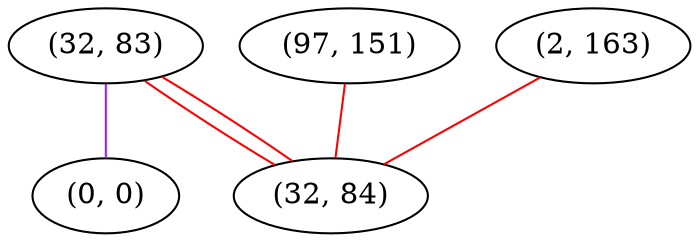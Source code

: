 graph "" {
"(32, 83)";
"(97, 151)";
"(2, 163)";
"(0, 0)";
"(32, 84)";
"(32, 83)" -- "(0, 0)"  [color=purple, key=0, weight=4];
"(32, 83)" -- "(32, 84)"  [color=red, key=0, weight=1];
"(32, 83)" -- "(32, 84)"  [color=red, key=1, weight=1];
"(97, 151)" -- "(32, 84)"  [color=red, key=0, weight=1];
"(2, 163)" -- "(32, 84)"  [color=red, key=0, weight=1];
}
